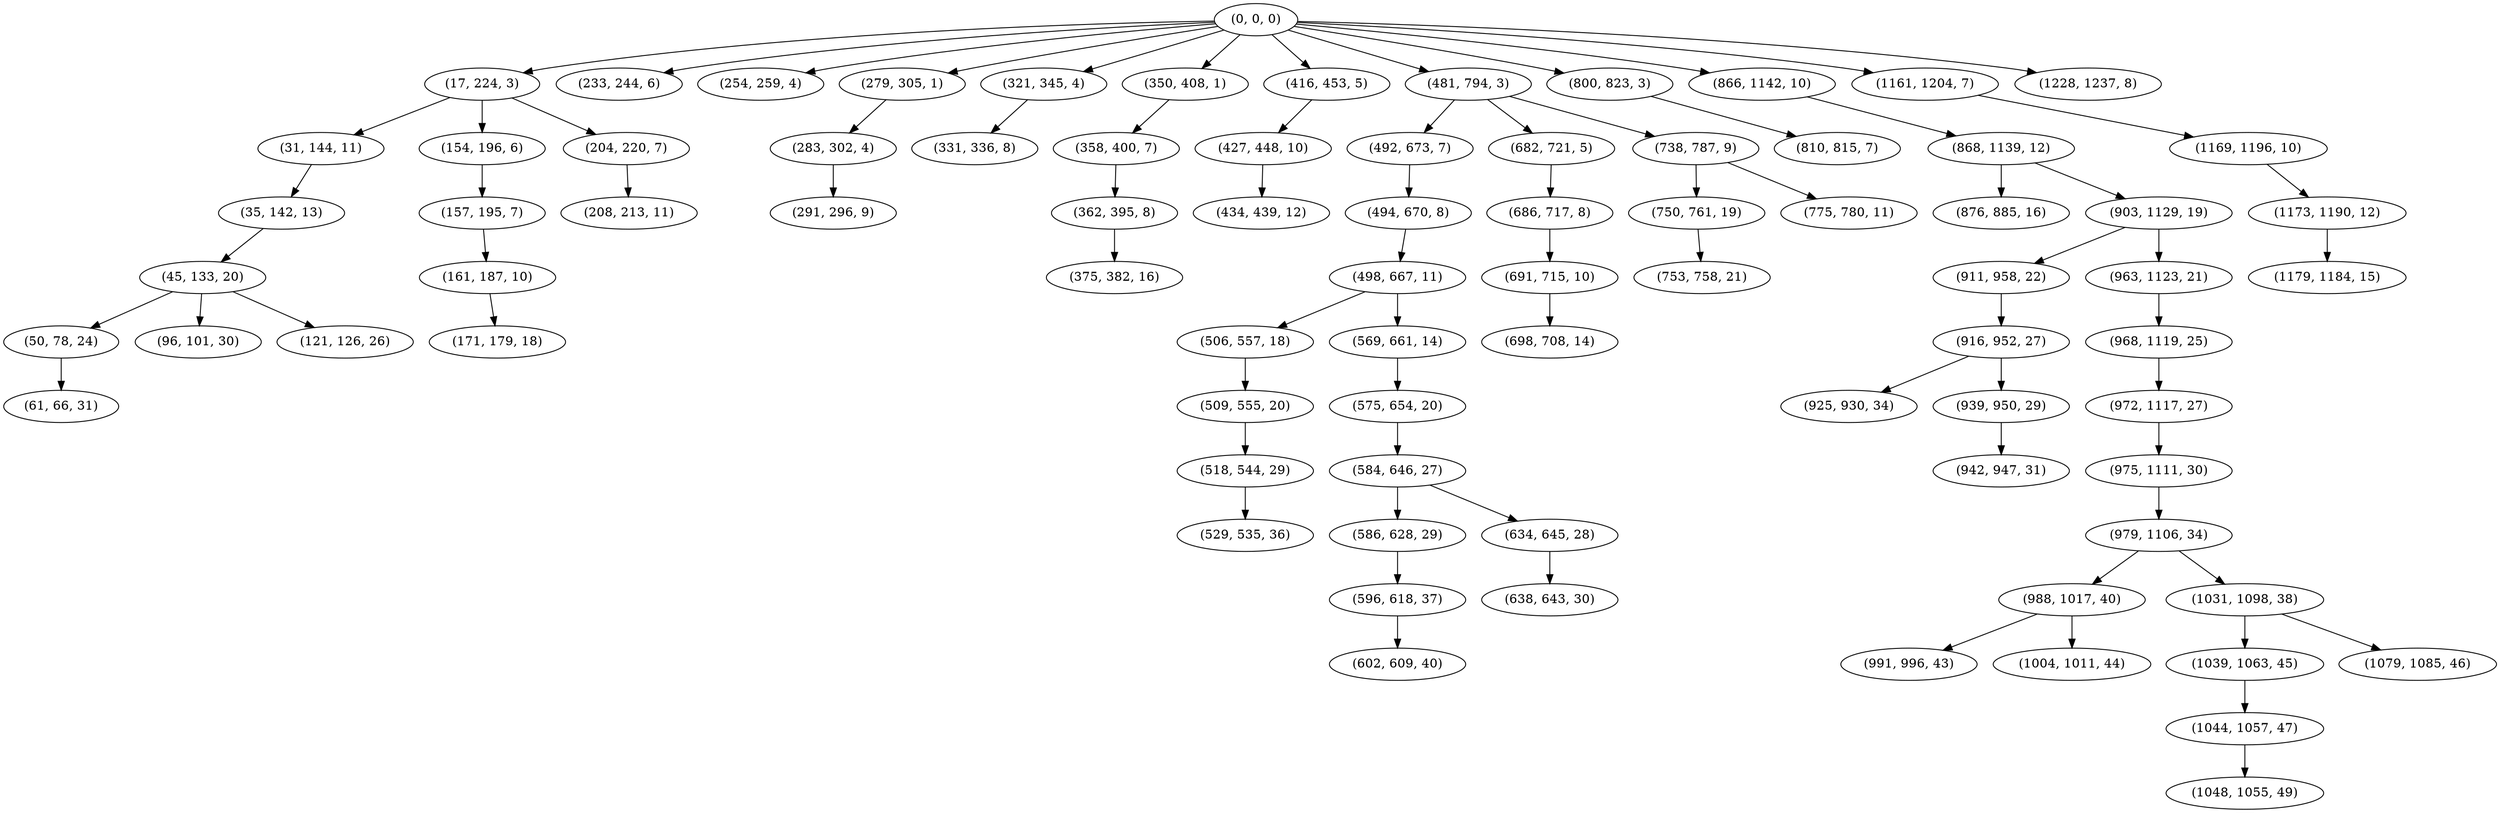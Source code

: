 digraph tree {
    "(0, 0, 0)";
    "(17, 224, 3)";
    "(31, 144, 11)";
    "(35, 142, 13)";
    "(45, 133, 20)";
    "(50, 78, 24)";
    "(61, 66, 31)";
    "(96, 101, 30)";
    "(121, 126, 26)";
    "(154, 196, 6)";
    "(157, 195, 7)";
    "(161, 187, 10)";
    "(171, 179, 18)";
    "(204, 220, 7)";
    "(208, 213, 11)";
    "(233, 244, 6)";
    "(254, 259, 4)";
    "(279, 305, 1)";
    "(283, 302, 4)";
    "(291, 296, 9)";
    "(321, 345, 4)";
    "(331, 336, 8)";
    "(350, 408, 1)";
    "(358, 400, 7)";
    "(362, 395, 8)";
    "(375, 382, 16)";
    "(416, 453, 5)";
    "(427, 448, 10)";
    "(434, 439, 12)";
    "(481, 794, 3)";
    "(492, 673, 7)";
    "(494, 670, 8)";
    "(498, 667, 11)";
    "(506, 557, 18)";
    "(509, 555, 20)";
    "(518, 544, 29)";
    "(529, 535, 36)";
    "(569, 661, 14)";
    "(575, 654, 20)";
    "(584, 646, 27)";
    "(586, 628, 29)";
    "(596, 618, 37)";
    "(602, 609, 40)";
    "(634, 645, 28)";
    "(638, 643, 30)";
    "(682, 721, 5)";
    "(686, 717, 8)";
    "(691, 715, 10)";
    "(698, 708, 14)";
    "(738, 787, 9)";
    "(750, 761, 19)";
    "(753, 758, 21)";
    "(775, 780, 11)";
    "(800, 823, 3)";
    "(810, 815, 7)";
    "(866, 1142, 10)";
    "(868, 1139, 12)";
    "(876, 885, 16)";
    "(903, 1129, 19)";
    "(911, 958, 22)";
    "(916, 952, 27)";
    "(925, 930, 34)";
    "(939, 950, 29)";
    "(942, 947, 31)";
    "(963, 1123, 21)";
    "(968, 1119, 25)";
    "(972, 1117, 27)";
    "(975, 1111, 30)";
    "(979, 1106, 34)";
    "(988, 1017, 40)";
    "(991, 996, 43)";
    "(1004, 1011, 44)";
    "(1031, 1098, 38)";
    "(1039, 1063, 45)";
    "(1044, 1057, 47)";
    "(1048, 1055, 49)";
    "(1079, 1085, 46)";
    "(1161, 1204, 7)";
    "(1169, 1196, 10)";
    "(1173, 1190, 12)";
    "(1179, 1184, 15)";
    "(1228, 1237, 8)";
    "(0, 0, 0)" -> "(17, 224, 3)";
    "(0, 0, 0)" -> "(233, 244, 6)";
    "(0, 0, 0)" -> "(254, 259, 4)";
    "(0, 0, 0)" -> "(279, 305, 1)";
    "(0, 0, 0)" -> "(321, 345, 4)";
    "(0, 0, 0)" -> "(350, 408, 1)";
    "(0, 0, 0)" -> "(416, 453, 5)";
    "(0, 0, 0)" -> "(481, 794, 3)";
    "(0, 0, 0)" -> "(800, 823, 3)";
    "(0, 0, 0)" -> "(866, 1142, 10)";
    "(0, 0, 0)" -> "(1161, 1204, 7)";
    "(0, 0, 0)" -> "(1228, 1237, 8)";
    "(17, 224, 3)" -> "(31, 144, 11)";
    "(17, 224, 3)" -> "(154, 196, 6)";
    "(17, 224, 3)" -> "(204, 220, 7)";
    "(31, 144, 11)" -> "(35, 142, 13)";
    "(35, 142, 13)" -> "(45, 133, 20)";
    "(45, 133, 20)" -> "(50, 78, 24)";
    "(45, 133, 20)" -> "(96, 101, 30)";
    "(45, 133, 20)" -> "(121, 126, 26)";
    "(50, 78, 24)" -> "(61, 66, 31)";
    "(154, 196, 6)" -> "(157, 195, 7)";
    "(157, 195, 7)" -> "(161, 187, 10)";
    "(161, 187, 10)" -> "(171, 179, 18)";
    "(204, 220, 7)" -> "(208, 213, 11)";
    "(279, 305, 1)" -> "(283, 302, 4)";
    "(283, 302, 4)" -> "(291, 296, 9)";
    "(321, 345, 4)" -> "(331, 336, 8)";
    "(350, 408, 1)" -> "(358, 400, 7)";
    "(358, 400, 7)" -> "(362, 395, 8)";
    "(362, 395, 8)" -> "(375, 382, 16)";
    "(416, 453, 5)" -> "(427, 448, 10)";
    "(427, 448, 10)" -> "(434, 439, 12)";
    "(481, 794, 3)" -> "(492, 673, 7)";
    "(481, 794, 3)" -> "(682, 721, 5)";
    "(481, 794, 3)" -> "(738, 787, 9)";
    "(492, 673, 7)" -> "(494, 670, 8)";
    "(494, 670, 8)" -> "(498, 667, 11)";
    "(498, 667, 11)" -> "(506, 557, 18)";
    "(498, 667, 11)" -> "(569, 661, 14)";
    "(506, 557, 18)" -> "(509, 555, 20)";
    "(509, 555, 20)" -> "(518, 544, 29)";
    "(518, 544, 29)" -> "(529, 535, 36)";
    "(569, 661, 14)" -> "(575, 654, 20)";
    "(575, 654, 20)" -> "(584, 646, 27)";
    "(584, 646, 27)" -> "(586, 628, 29)";
    "(584, 646, 27)" -> "(634, 645, 28)";
    "(586, 628, 29)" -> "(596, 618, 37)";
    "(596, 618, 37)" -> "(602, 609, 40)";
    "(634, 645, 28)" -> "(638, 643, 30)";
    "(682, 721, 5)" -> "(686, 717, 8)";
    "(686, 717, 8)" -> "(691, 715, 10)";
    "(691, 715, 10)" -> "(698, 708, 14)";
    "(738, 787, 9)" -> "(750, 761, 19)";
    "(738, 787, 9)" -> "(775, 780, 11)";
    "(750, 761, 19)" -> "(753, 758, 21)";
    "(800, 823, 3)" -> "(810, 815, 7)";
    "(866, 1142, 10)" -> "(868, 1139, 12)";
    "(868, 1139, 12)" -> "(876, 885, 16)";
    "(868, 1139, 12)" -> "(903, 1129, 19)";
    "(903, 1129, 19)" -> "(911, 958, 22)";
    "(903, 1129, 19)" -> "(963, 1123, 21)";
    "(911, 958, 22)" -> "(916, 952, 27)";
    "(916, 952, 27)" -> "(925, 930, 34)";
    "(916, 952, 27)" -> "(939, 950, 29)";
    "(939, 950, 29)" -> "(942, 947, 31)";
    "(963, 1123, 21)" -> "(968, 1119, 25)";
    "(968, 1119, 25)" -> "(972, 1117, 27)";
    "(972, 1117, 27)" -> "(975, 1111, 30)";
    "(975, 1111, 30)" -> "(979, 1106, 34)";
    "(979, 1106, 34)" -> "(988, 1017, 40)";
    "(979, 1106, 34)" -> "(1031, 1098, 38)";
    "(988, 1017, 40)" -> "(991, 996, 43)";
    "(988, 1017, 40)" -> "(1004, 1011, 44)";
    "(1031, 1098, 38)" -> "(1039, 1063, 45)";
    "(1031, 1098, 38)" -> "(1079, 1085, 46)";
    "(1039, 1063, 45)" -> "(1044, 1057, 47)";
    "(1044, 1057, 47)" -> "(1048, 1055, 49)";
    "(1161, 1204, 7)" -> "(1169, 1196, 10)";
    "(1169, 1196, 10)" -> "(1173, 1190, 12)";
    "(1173, 1190, 12)" -> "(1179, 1184, 15)";
}
